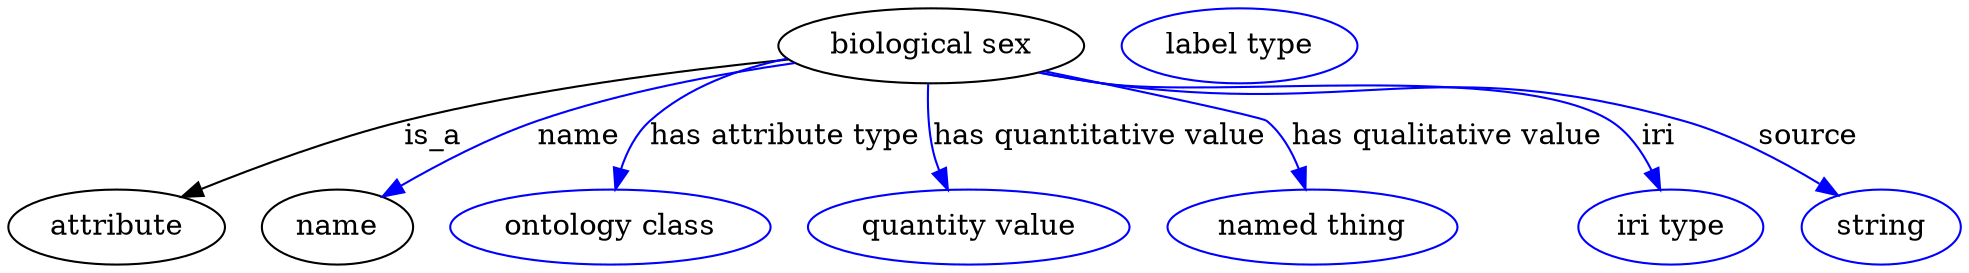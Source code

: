 digraph {
	graph [bb="0,0,764.84,123"];
	node [label="\N"];
	"biological sex"	[height=0.5,
		label="biological sex",
		pos="372.3,105",
		width=1.661];
	attribute	[height=0.5,
		pos="40.296,18",
		width=1.1193];
	"biological sex" -> attribute	[label=is_a,
		lp="178.3,61.5",
		pos="e,67.483,31.598 317.24,97.73 275.57,92.235 217.2,82.924 167.3,69 136.06,60.286 101.94,46.602 76.93,35.751"];
	name	[height=0.5,
		pos="129.3,18",
		width=0.84854];
	"biological sex" -> name	[color=blue,
		label=name,
		lp="240.8,61.5",
		pos="e,149.59,31.454 322.05,95.232 293.22,89.415 256.64,80.688 225.3,69 201.95,60.293 177.03,47.192 158.44,36.584",
		style=solid];
	"has attribute type"	[color=blue,
		height=0.5,
		label="ontology class",
		pos="239.3,18",
		width=1.7151];
	"biological sex" -> "has attribute type"	[color=blue,
		label="has attribute type",
		lp="321.3,61.5",
		pos="e,247.6,35.899 325.48,93.686 308.21,88.307 289.24,80.394 274.3,69 265.79,62.514 258.55,53.37 252.9,44.672",
		style=solid];
	"has quantitative value"	[color=blue,
		height=0.5,
		label="quantity value",
		pos="380.3,18",
		width=1.6971];
	"biological sex" -> "has quantitative value"	[color=blue,
		label="has quantitative value",
		lp="432.8,61.5",
		pos="e,376.27,35.996 371.89,86.827 371.85,77.157 372.11,64.875 373.3,54 373.58,51.413 373.96,48.732 374.39,46.059",
		style=solid];
	"has qualitative value"	[color=blue,
		height=0.5,
		label="named thing",
		pos="514.3,18",
		width=1.5346];
	"biological sex" -> "has qualitative value"	[color=blue,
		label="has qualitative value",
		lp="559.3,61.5",
		pos="e,510.72,36.053 417.08,92.892 448.67,84.727 486.38,74.187 492.3,69 499.27,62.887 504.12,54.152 507.46,45.69",
		style=solid];
	iri	[color=blue,
		height=0.5,
		label="iri type",
		pos="649.3,18",
		width=1.011];
	"biological sex" -> iri	[color=blue,
		label=iri,
		lp="640.8,61.5",
		pos="e,643.77,35.816 415.16,92.448 423.77,90.409 432.79,88.471 441.3,87 480.47,80.228 585.73,90.306 619.3,69 628.18,63.363 634.79,54.065 \
639.52,45.006",
		style=solid];
	source	[color=blue,
		height=0.5,
		label=string,
		pos="734.3,18",
		width=0.84854];
	"biological sex" -> source	[color=blue,
		label=source,
		lp="701.3,61.5",
		pos="e,716.69,32.91 415.15,92.345 423.76,90.314 432.78,88.406 441.3,87 533.72,71.749 562.2,97.92 651.3,69 671.95,62.296 692.88,49.638 \
708.56,38.737",
		style=solid];
	attribute_name	[color=blue,
		height=0.5,
		label="label type",
		pos="495.3,105",
		width=1.2638];
}

